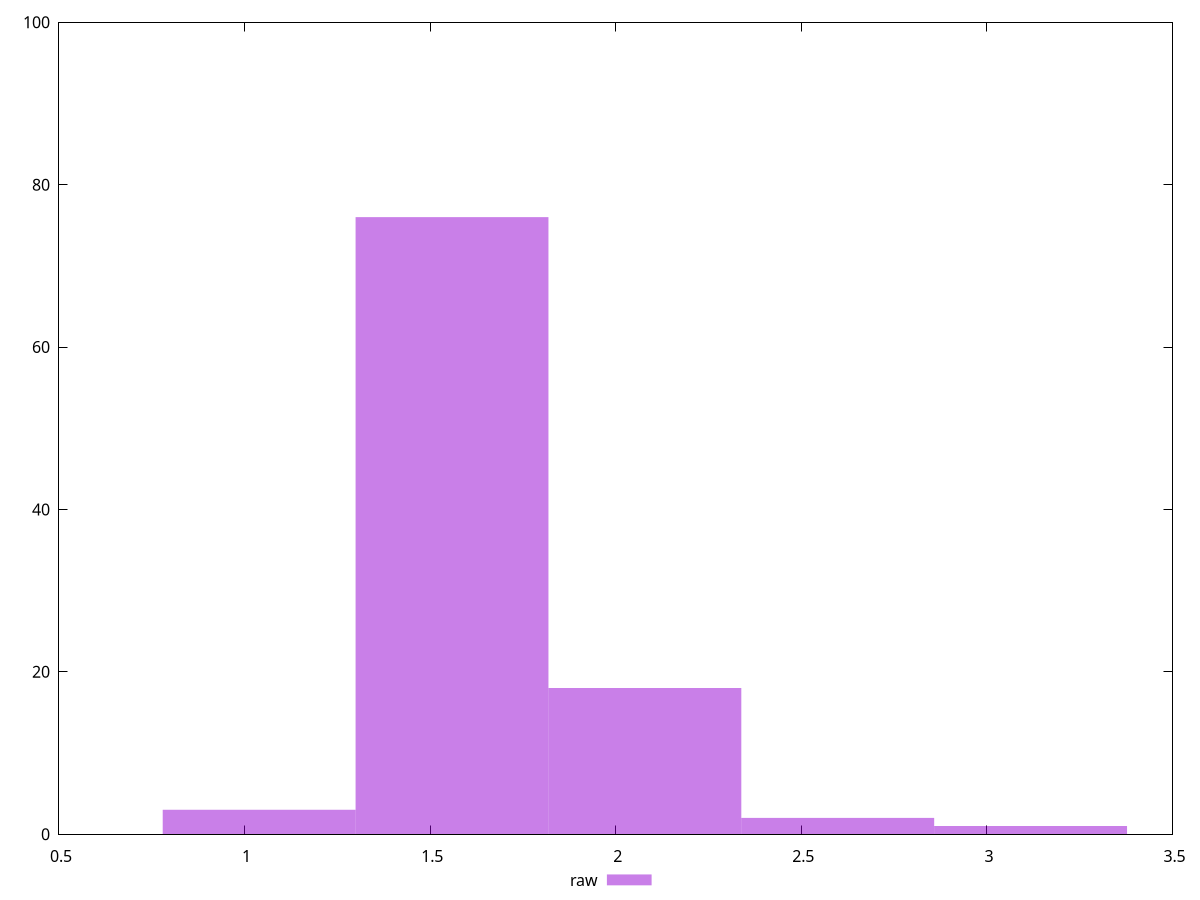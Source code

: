 reset
set terminal svg size 640, 490 enhanced background rgb 'white'
set output "report_00007_2020-12-11T15:55:29.892Z/server-response-time/samples/pages+cached+noexternal+nofonts+nosvg+noimg+nocss+nojs/raw/histogram.svg"

$raw <<EOF
2.0784762020923555 18
1.5588571515692666 76
1.0392381010461778 3
3.1177143031385333 1
2.5980952526154444 2
EOF

set key outside below
set boxwidth 0.5196190505230889
set yrange [0:100]
set style fill transparent solid 0.5 noborder

plot \
  $raw title "raw" with boxes, \


reset